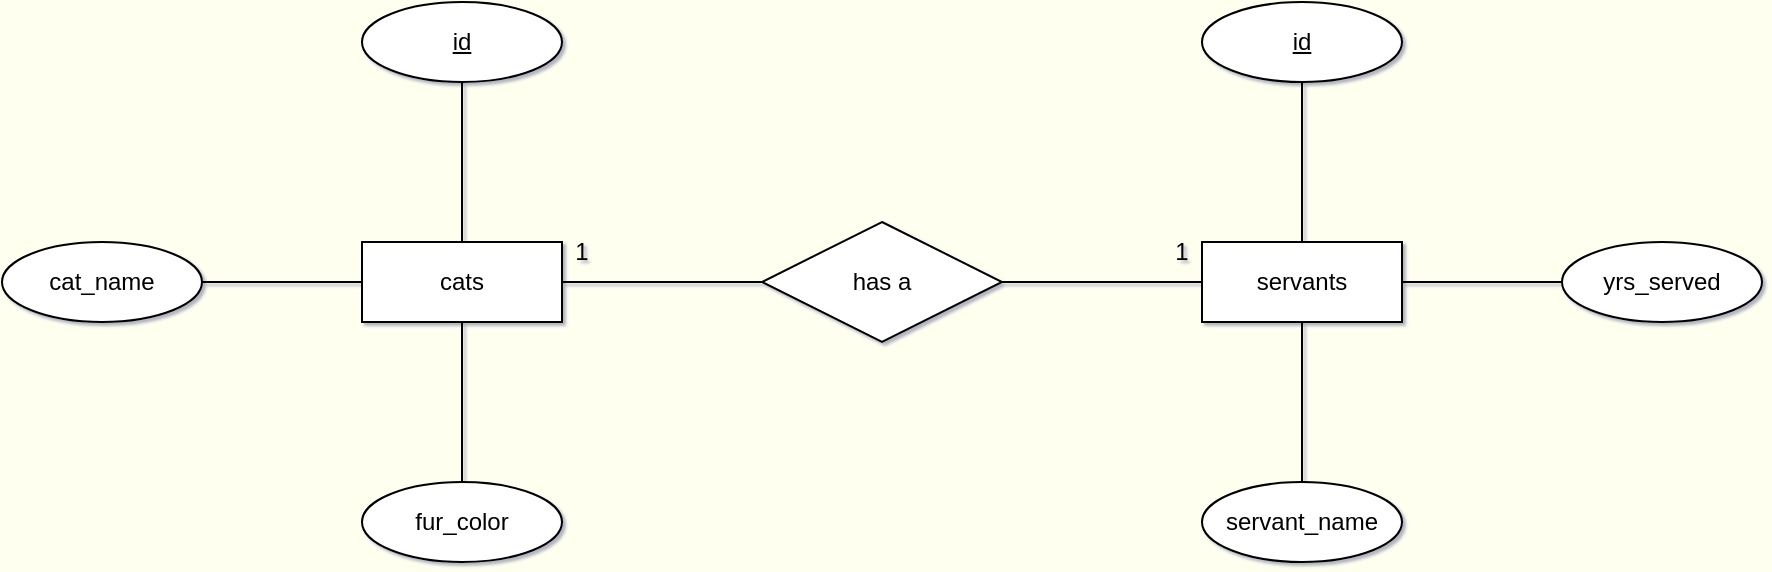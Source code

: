 <mxfile>
    <diagram id="CUn-MfN5OpE8gdg9-Em7" name="Page-1">
        <mxGraphModel dx="888" dy="512" grid="1" gridSize="10" guides="1" tooltips="1" connect="1" arrows="1" fold="1" page="1" pageScale="1" pageWidth="850" pageHeight="1100" background="light-dark(#fffff0, #181800)" math="0" shadow="1">
            <root>
                <mxCell id="0"/>
                <mxCell id="1" parent="0"/>
                <mxCell id="2" value="cats" style="whiteSpace=wrap;html=1;align=center;" vertex="1" parent="1">
                    <mxGeometry x="180" y="280" width="100" height="40" as="geometry"/>
                </mxCell>
                <mxCell id="4" value="id" style="ellipse;whiteSpace=wrap;html=1;align=center;fontStyle=4;" vertex="1" parent="1">
                    <mxGeometry x="180" y="160" width="100" height="40" as="geometry"/>
                </mxCell>
                <mxCell id="5" value="cat_name" style="ellipse;whiteSpace=wrap;html=1;align=center;" vertex="1" parent="1">
                    <mxGeometry y="280" width="100" height="40" as="geometry"/>
                </mxCell>
                <mxCell id="17" value="fur_color" style="ellipse;whiteSpace=wrap;html=1;align=center;" vertex="1" parent="1">
                    <mxGeometry x="180" y="400" width="100" height="40" as="geometry"/>
                </mxCell>
                <mxCell id="19" value="" style="endArrow=none;html=1;rounded=0;entryX=0.5;entryY=1;entryDx=0;entryDy=0;exitX=0.5;exitY=0;exitDx=0;exitDy=0;" edge="1" parent="1" source="2" target="4">
                    <mxGeometry relative="1" as="geometry">
                        <mxPoint x="140" y="230" as="sourcePoint"/>
                        <mxPoint x="300" y="230" as="targetPoint"/>
                    </mxGeometry>
                </mxCell>
                <mxCell id="21" value="" style="endArrow=none;html=1;rounded=0;entryX=0.5;entryY=1;entryDx=0;entryDy=0;exitX=0.5;exitY=0;exitDx=0;exitDy=0;" edge="1" parent="1" source="17" target="2">
                    <mxGeometry relative="1" as="geometry">
                        <mxPoint x="360" y="410" as="sourcePoint"/>
                        <mxPoint x="360" y="330" as="targetPoint"/>
                    </mxGeometry>
                </mxCell>
                <mxCell id="24" value="" style="endArrow=none;html=1;rounded=0;entryX=1;entryY=0.5;entryDx=0;entryDy=0;" edge="1" parent="1" target="5">
                    <mxGeometry relative="1" as="geometry">
                        <mxPoint x="180" y="300" as="sourcePoint"/>
                        <mxPoint x="250" y="220" as="targetPoint"/>
                    </mxGeometry>
                </mxCell>
                <mxCell id="32" value="servants" style="whiteSpace=wrap;html=1;align=center;" vertex="1" parent="1">
                    <mxGeometry x="600" y="280" width="100" height="40" as="geometry"/>
                </mxCell>
                <mxCell id="33" value="id" style="ellipse;whiteSpace=wrap;html=1;align=center;fontStyle=4;" vertex="1" parent="1">
                    <mxGeometry x="600" y="160" width="100" height="40" as="geometry"/>
                </mxCell>
                <mxCell id="34" value="yrs_served" style="ellipse;whiteSpace=wrap;html=1;align=center;" vertex="1" parent="1">
                    <mxGeometry x="780" y="280" width="100" height="40" as="geometry"/>
                </mxCell>
                <mxCell id="35" value="servant_name" style="ellipse;whiteSpace=wrap;html=1;align=center;" vertex="1" parent="1">
                    <mxGeometry x="600" y="400" width="100" height="40" as="geometry"/>
                </mxCell>
                <mxCell id="36" value="" style="endArrow=none;html=1;rounded=0;entryX=0.5;entryY=1;entryDx=0;entryDy=0;" edge="1" source="32" target="33" parent="1">
                    <mxGeometry relative="1" as="geometry">
                        <mxPoint x="560" y="230" as="sourcePoint"/>
                        <mxPoint x="720" y="230" as="targetPoint"/>
                    </mxGeometry>
                </mxCell>
                <mxCell id="37" value="" style="endArrow=none;html=1;rounded=0;entryX=1;entryY=0.5;entryDx=0;entryDy=0;exitX=0;exitY=0.5;exitDx=0;exitDy=0;" edge="1" source="34" target="32" parent="1">
                    <mxGeometry relative="1" as="geometry">
                        <mxPoint x="750.0" y="350" as="sourcePoint"/>
                        <mxPoint x="750.0" y="270" as="targetPoint"/>
                    </mxGeometry>
                </mxCell>
                <mxCell id="39" value="" style="endArrow=none;html=1;rounded=0;entryX=0.5;entryY=1;entryDx=0;entryDy=0;exitX=0.5;exitY=0;exitDx=0;exitDy=0;" edge="1" parent="1" source="35" target="32">
                    <mxGeometry relative="1" as="geometry">
                        <mxPoint x="730" y="390" as="sourcePoint"/>
                        <mxPoint x="730" y="310" as="targetPoint"/>
                    </mxGeometry>
                </mxCell>
                <mxCell id="40" value="has a" style="shape=rhombus;perimeter=rhombusPerimeter;whiteSpace=wrap;html=1;align=center;gradientColor=none;rounded=0;shadow=0;" vertex="1" parent="1">
                    <mxGeometry x="380" y="270" width="120" height="60" as="geometry"/>
                </mxCell>
                <mxCell id="41" value="" style="endArrow=none;html=1;rounded=0;exitX=0;exitY=0.5;exitDx=0;exitDy=0;entryX=1;entryY=0.5;entryDx=0;entryDy=0;" edge="1" parent="1" source="40" target="2">
                    <mxGeometry relative="1" as="geometry">
                        <mxPoint x="400" y="300" as="sourcePoint"/>
                        <mxPoint x="360" y="300" as="targetPoint"/>
                    </mxGeometry>
                </mxCell>
                <mxCell id="42" value="" style="endArrow=none;html=1;rounded=0;exitX=0;exitY=0.5;exitDx=0;exitDy=0;entryX=1;entryY=0.5;entryDx=0;entryDy=0;" edge="1" parent="1" source="32" target="40">
                    <mxGeometry relative="1" as="geometry">
                        <mxPoint x="570" y="330" as="sourcePoint"/>
                        <mxPoint x="530" y="330" as="targetPoint"/>
                    </mxGeometry>
                </mxCell>
                <mxCell id="43" value="1" style="text;html=1;align=center;verticalAlign=middle;whiteSpace=wrap;rounded=0;" vertex="1" parent="1">
                    <mxGeometry x="260" y="270" width="60" height="30" as="geometry"/>
                </mxCell>
                <mxCell id="44" value="1" style="text;html=1;align=center;verticalAlign=middle;whiteSpace=wrap;rounded=0;" vertex="1" parent="1">
                    <mxGeometry x="560" y="270" width="60" height="30" as="geometry"/>
                </mxCell>
            </root>
        </mxGraphModel>
    </diagram>
</mxfile>